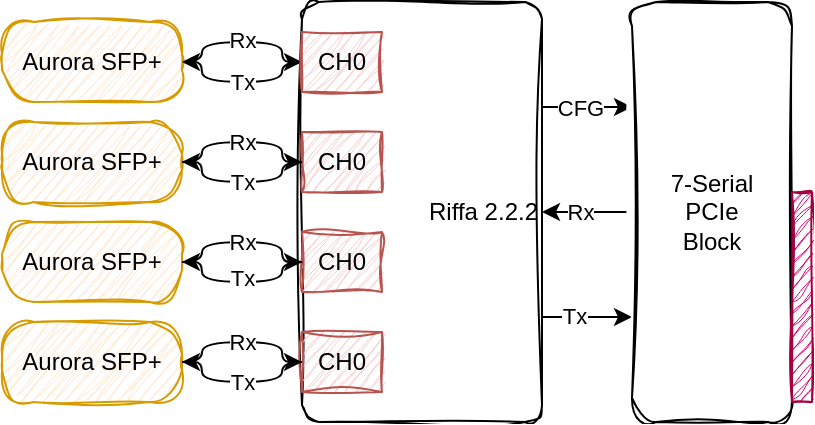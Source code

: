 <mxfile version="21.1.1" type="github">
  <diagram name="第 1 页" id="8UKoiJLF2XrYSblzUCx-">
    <mxGraphModel dx="574" dy="322" grid="1" gridSize="5" guides="1" tooltips="1" connect="1" arrows="1" fold="1" page="1" pageScale="1" pageWidth="827" pageHeight="1169" math="0" shadow="0">
      <root>
        <mxCell id="0" />
        <mxCell id="1" parent="0" />
        <mxCell id="ZF9yERemOdNbc93kWYxl-23" style="edgeStyle=orthogonalEdgeStyle;curved=1;rounded=0;orthogonalLoop=1;jettySize=auto;html=1;exitX=1;exitY=0.5;exitDx=0;exitDy=0;entryX=0;entryY=0.5;entryDx=0;entryDy=0;" edge="1" parent="1" source="ZF9yERemOdNbc93kWYxl-1" target="ZF9yERemOdNbc93kWYxl-6">
          <mxGeometry relative="1" as="geometry">
            <Array as="points">
              <mxPoint x="290" y="250" />
              <mxPoint x="290" y="240" />
              <mxPoint x="330" y="240" />
              <mxPoint x="330" y="250" />
            </Array>
          </mxGeometry>
        </mxCell>
        <mxCell id="ZF9yERemOdNbc93kWYxl-31" value="Rx" style="edgeLabel;html=1;align=center;verticalAlign=middle;resizable=0;points=[];" vertex="1" connectable="0" parent="ZF9yERemOdNbc93kWYxl-23">
          <mxGeometry x="-0.17" y="1" relative="1" as="geometry">
            <mxPoint x="7" as="offset" />
          </mxGeometry>
        </mxCell>
        <mxCell id="ZF9yERemOdNbc93kWYxl-1" value="Aurora SFP+" style="rounded=1;whiteSpace=wrap;html=1;arcSize=40;fillColor=#ffe6cc;strokeColor=#d79b00;sketch=1;curveFitting=1;jiggle=2;" vertex="1" parent="1">
          <mxGeometry x="190" y="230" width="90" height="40" as="geometry" />
        </mxCell>
        <mxCell id="ZF9yERemOdNbc93kWYxl-2" value="Aurora SFP+" style="rounded=1;whiteSpace=wrap;html=1;arcSize=40;fillColor=#ffe6cc;strokeColor=#d79b00;sketch=1;curveFitting=1;jiggle=2;" vertex="1" parent="1">
          <mxGeometry x="190" y="280" width="90" height="40" as="geometry" />
        </mxCell>
        <mxCell id="ZF9yERemOdNbc93kWYxl-3" value="Aurora SFP+" style="rounded=1;whiteSpace=wrap;html=1;arcSize=40;fillColor=#ffe6cc;strokeColor=#d79b00;sketch=1;curveFitting=1;jiggle=2;" vertex="1" parent="1">
          <mxGeometry x="190" y="330" width="90" height="40" as="geometry" />
        </mxCell>
        <mxCell id="ZF9yERemOdNbc93kWYxl-4" value="Aurora SFP+" style="rounded=1;whiteSpace=wrap;html=1;arcSize=40;fillColor=#ffe6cc;strokeColor=#d79b00;sketch=1;curveFitting=1;jiggle=2;" vertex="1" parent="1">
          <mxGeometry x="190" y="380" width="90" height="40" as="geometry" />
        </mxCell>
        <mxCell id="ZF9yERemOdNbc93kWYxl-13" style="edgeStyle=orthogonalEdgeStyle;rounded=0;orthogonalLoop=1;jettySize=auto;html=1;exitX=1;exitY=0.25;exitDx=0;exitDy=0;entryX=0;entryY=0.25;entryDx=0;entryDy=0;" edge="1" parent="1" source="ZF9yERemOdNbc93kWYxl-5" target="ZF9yERemOdNbc93kWYxl-12">
          <mxGeometry relative="1" as="geometry" />
        </mxCell>
        <mxCell id="ZF9yERemOdNbc93kWYxl-16" value="CFG" style="edgeLabel;html=1;align=center;verticalAlign=middle;resizable=0;points=[];" vertex="1" connectable="0" parent="ZF9yERemOdNbc93kWYxl-13">
          <mxGeometry x="-0.182" relative="1" as="geometry">
            <mxPoint as="offset" />
          </mxGeometry>
        </mxCell>
        <mxCell id="ZF9yERemOdNbc93kWYxl-15" style="edgeStyle=orthogonalEdgeStyle;rounded=0;orthogonalLoop=1;jettySize=auto;html=1;exitX=1;exitY=0.75;exitDx=0;exitDy=0;entryX=0;entryY=0.75;entryDx=0;entryDy=0;" edge="1" parent="1" source="ZF9yERemOdNbc93kWYxl-5" target="ZF9yERemOdNbc93kWYxl-12">
          <mxGeometry relative="1" as="geometry" />
        </mxCell>
        <mxCell id="ZF9yERemOdNbc93kWYxl-18" value="Tx" style="edgeLabel;html=1;align=center;verticalAlign=middle;resizable=0;points=[];" vertex="1" connectable="0" parent="ZF9yERemOdNbc93kWYxl-15">
          <mxGeometry x="-0.307" y="1" relative="1" as="geometry">
            <mxPoint as="offset" />
          </mxGeometry>
        </mxCell>
        <mxCell id="ZF9yERemOdNbc93kWYxl-5" value="&lt;div style=&quot;&quot;&gt;&lt;span style=&quot;background-color: initial;&quot;&gt;Riffa 2.2.2&lt;/span&gt;&lt;/div&gt;" style="rounded=1;whiteSpace=wrap;html=1;arcSize=7;align=right;sketch=1;curveFitting=1;jiggle=2;" vertex="1" parent="1">
          <mxGeometry x="340" y="220" width="120" height="210" as="geometry" />
        </mxCell>
        <mxCell id="ZF9yERemOdNbc93kWYxl-24" style="edgeStyle=orthogonalEdgeStyle;curved=1;rounded=0;orthogonalLoop=1;jettySize=auto;html=1;exitX=0;exitY=0.5;exitDx=0;exitDy=0;entryX=1;entryY=0.5;entryDx=0;entryDy=0;" edge="1" parent="1" source="ZF9yERemOdNbc93kWYxl-6" target="ZF9yERemOdNbc93kWYxl-1">
          <mxGeometry relative="1" as="geometry">
            <Array as="points">
              <mxPoint x="330" y="250" />
              <mxPoint x="330" y="260" />
              <mxPoint x="290" y="260" />
              <mxPoint x="290" y="250" />
            </Array>
          </mxGeometry>
        </mxCell>
        <mxCell id="ZF9yERemOdNbc93kWYxl-32" value="Tx" style="edgeLabel;html=1;align=center;verticalAlign=middle;resizable=0;points=[];" vertex="1" connectable="0" parent="ZF9yERemOdNbc93kWYxl-24">
          <mxGeometry x="-0.22" relative="1" as="geometry">
            <mxPoint x="-9" as="offset" />
          </mxGeometry>
        </mxCell>
        <mxCell id="ZF9yERemOdNbc93kWYxl-6" value="CH0" style="rounded=0;whiteSpace=wrap;html=1;fillColor=#f8cecc;strokeColor=#b85450;sketch=1;curveFitting=1;jiggle=2;" vertex="1" parent="1">
          <mxGeometry x="340" y="235" width="40" height="30" as="geometry" />
        </mxCell>
        <mxCell id="ZF9yERemOdNbc93kWYxl-7" value="CH0" style="rounded=0;whiteSpace=wrap;html=1;fillColor=#f8cecc;strokeColor=#b85450;sketch=1;curveFitting=1;jiggle=2;" vertex="1" parent="1">
          <mxGeometry x="340" y="285" width="40" height="30" as="geometry" />
        </mxCell>
        <mxCell id="ZF9yERemOdNbc93kWYxl-9" value="CH0" style="rounded=0;whiteSpace=wrap;html=1;fillColor=#f8cecc;strokeColor=#b85450;sketch=1;curveFitting=1;jiggle=2;" vertex="1" parent="1">
          <mxGeometry x="340" y="335" width="40" height="30" as="geometry" />
        </mxCell>
        <mxCell id="ZF9yERemOdNbc93kWYxl-10" value="CH0" style="rounded=0;whiteSpace=wrap;html=1;fillColor=#f8cecc;strokeColor=#b85450;sketch=1;curveFitting=1;jiggle=2;" vertex="1" parent="1">
          <mxGeometry x="340" y="385" width="40" height="30" as="geometry" />
        </mxCell>
        <mxCell id="ZF9yERemOdNbc93kWYxl-14" style="edgeStyle=orthogonalEdgeStyle;rounded=0;orthogonalLoop=1;jettySize=auto;html=1;exitX=0;exitY=0.5;exitDx=0;exitDy=0;entryX=1;entryY=0.5;entryDx=0;entryDy=0;" edge="1" parent="1" source="ZF9yERemOdNbc93kWYxl-12" target="ZF9yERemOdNbc93kWYxl-5">
          <mxGeometry relative="1" as="geometry" />
        </mxCell>
        <mxCell id="ZF9yERemOdNbc93kWYxl-17" value="Rx" style="edgeLabel;html=1;align=center;verticalAlign=middle;resizable=0;points=[];" vertex="1" connectable="0" parent="ZF9yERemOdNbc93kWYxl-14">
          <mxGeometry x="0.182" relative="1" as="geometry">
            <mxPoint as="offset" />
          </mxGeometry>
        </mxCell>
        <mxCell id="ZF9yERemOdNbc93kWYxl-12" value="7-Serial&lt;br&gt;PCIe&lt;br&gt;Block" style="rounded=1;whiteSpace=wrap;html=1;sketch=1;curveFitting=1;jiggle=2;" vertex="1" parent="1">
          <mxGeometry x="505" y="220" width="80" height="210" as="geometry" />
        </mxCell>
        <mxCell id="ZF9yERemOdNbc93kWYxl-19" value="" style="rounded=0;whiteSpace=wrap;html=1;sketch=1;curveFitting=1;jiggle=2;strokeColor=#A50040;fillColor=#d80073;fontColor=#ffffff;" vertex="1" parent="1">
          <mxGeometry x="585" y="315" width="10" height="105" as="geometry" />
        </mxCell>
        <mxCell id="ZF9yERemOdNbc93kWYxl-25" style="edgeStyle=orthogonalEdgeStyle;curved=1;rounded=0;orthogonalLoop=1;jettySize=auto;html=1;exitX=1;exitY=0.5;exitDx=0;exitDy=0;entryX=0;entryY=0.5;entryDx=0;entryDy=0;" edge="1" parent="1">
          <mxGeometry relative="1" as="geometry">
            <mxPoint x="280" y="300" as="sourcePoint" />
            <mxPoint x="340" y="300" as="targetPoint" />
            <Array as="points">
              <mxPoint x="290" y="300" />
              <mxPoint x="290" y="290" />
              <mxPoint x="330" y="290" />
              <mxPoint x="330" y="300" />
            </Array>
          </mxGeometry>
        </mxCell>
        <mxCell id="ZF9yERemOdNbc93kWYxl-33" value="Rx" style="edgeLabel;html=1;align=center;verticalAlign=middle;resizable=0;points=[];" vertex="1" connectable="0" parent="ZF9yERemOdNbc93kWYxl-25">
          <mxGeometry x="-0.26" relative="1" as="geometry">
            <mxPoint x="10" as="offset" />
          </mxGeometry>
        </mxCell>
        <mxCell id="ZF9yERemOdNbc93kWYxl-26" style="edgeStyle=orthogonalEdgeStyle;curved=1;rounded=0;orthogonalLoop=1;jettySize=auto;html=1;exitX=0;exitY=0.5;exitDx=0;exitDy=0;entryX=1;entryY=0.5;entryDx=0;entryDy=0;" edge="1" parent="1">
          <mxGeometry relative="1" as="geometry">
            <mxPoint x="340" y="300" as="sourcePoint" />
            <mxPoint x="280" y="300" as="targetPoint" />
            <Array as="points">
              <mxPoint x="330" y="300" />
              <mxPoint x="330" y="310" />
              <mxPoint x="290" y="310" />
              <mxPoint x="290" y="300" />
            </Array>
          </mxGeometry>
        </mxCell>
        <mxCell id="ZF9yERemOdNbc93kWYxl-34" value="Tx" style="edgeLabel;html=1;align=center;verticalAlign=middle;resizable=0;points=[];" vertex="1" connectable="0" parent="ZF9yERemOdNbc93kWYxl-26">
          <mxGeometry x="-0.29" relative="1" as="geometry">
            <mxPoint x="-12" as="offset" />
          </mxGeometry>
        </mxCell>
        <mxCell id="ZF9yERemOdNbc93kWYxl-27" style="edgeStyle=orthogonalEdgeStyle;curved=1;rounded=0;orthogonalLoop=1;jettySize=auto;html=1;exitX=1;exitY=0.5;exitDx=0;exitDy=0;entryX=0;entryY=0.5;entryDx=0;entryDy=0;" edge="1" parent="1">
          <mxGeometry relative="1" as="geometry">
            <mxPoint x="280" y="350" as="sourcePoint" />
            <mxPoint x="340" y="350" as="targetPoint" />
            <Array as="points">
              <mxPoint x="290" y="350" />
              <mxPoint x="290" y="340" />
              <mxPoint x="330" y="340" />
              <mxPoint x="330" y="350" />
            </Array>
          </mxGeometry>
        </mxCell>
        <mxCell id="ZF9yERemOdNbc93kWYxl-35" value="Rx" style="edgeLabel;html=1;align=center;verticalAlign=middle;resizable=0;points=[];" vertex="1" connectable="0" parent="ZF9yERemOdNbc93kWYxl-27">
          <mxGeometry x="-0.3" relative="1" as="geometry">
            <mxPoint x="12" as="offset" />
          </mxGeometry>
        </mxCell>
        <mxCell id="ZF9yERemOdNbc93kWYxl-28" style="edgeStyle=orthogonalEdgeStyle;curved=1;rounded=0;orthogonalLoop=1;jettySize=auto;html=1;exitX=0;exitY=0.5;exitDx=0;exitDy=0;entryX=1;entryY=0.5;entryDx=0;entryDy=0;" edge="1" parent="1">
          <mxGeometry relative="1" as="geometry">
            <mxPoint x="340" y="350" as="sourcePoint" />
            <mxPoint x="280" y="350" as="targetPoint" />
            <Array as="points">
              <mxPoint x="330" y="350" />
              <mxPoint x="330" y="360" />
              <mxPoint x="290" y="360" />
              <mxPoint x="290" y="350" />
            </Array>
          </mxGeometry>
        </mxCell>
        <mxCell id="ZF9yERemOdNbc93kWYxl-36" value="Tx" style="edgeLabel;html=1;align=center;verticalAlign=middle;resizable=0;points=[];" vertex="1" connectable="0" parent="ZF9yERemOdNbc93kWYxl-28">
          <mxGeometry x="-0.29" y="-2" relative="1" as="geometry">
            <mxPoint x="-12" as="offset" />
          </mxGeometry>
        </mxCell>
        <mxCell id="ZF9yERemOdNbc93kWYxl-29" style="edgeStyle=orthogonalEdgeStyle;curved=1;rounded=0;orthogonalLoop=1;jettySize=auto;html=1;exitX=1;exitY=0.5;exitDx=0;exitDy=0;entryX=0;entryY=0.5;entryDx=0;entryDy=0;" edge="1" parent="1">
          <mxGeometry relative="1" as="geometry">
            <mxPoint x="280" y="400" as="sourcePoint" />
            <mxPoint x="340" y="400" as="targetPoint" />
            <Array as="points">
              <mxPoint x="290" y="400" />
              <mxPoint x="290" y="390" />
              <mxPoint x="330" y="390" />
              <mxPoint x="330" y="400" />
            </Array>
          </mxGeometry>
        </mxCell>
        <mxCell id="ZF9yERemOdNbc93kWYxl-37" value="Rx" style="edgeLabel;html=1;align=center;verticalAlign=middle;resizable=0;points=[];" vertex="1" connectable="0" parent="ZF9yERemOdNbc93kWYxl-29">
          <mxGeometry x="-0.31" relative="1" as="geometry">
            <mxPoint x="12" as="offset" />
          </mxGeometry>
        </mxCell>
        <mxCell id="ZF9yERemOdNbc93kWYxl-30" style="edgeStyle=orthogonalEdgeStyle;curved=1;rounded=0;orthogonalLoop=1;jettySize=auto;html=1;exitX=0;exitY=0.5;exitDx=0;exitDy=0;entryX=1;entryY=0.5;entryDx=0;entryDy=0;" edge="1" parent="1">
          <mxGeometry relative="1" as="geometry">
            <mxPoint x="340" y="400" as="sourcePoint" />
            <mxPoint x="280" y="400" as="targetPoint" />
            <Array as="points">
              <mxPoint x="330" y="400" />
              <mxPoint x="330" y="410" />
              <mxPoint x="290" y="410" />
              <mxPoint x="290" y="400" />
            </Array>
          </mxGeometry>
        </mxCell>
        <mxCell id="ZF9yERemOdNbc93kWYxl-38" value="Tx" style="edgeLabel;html=1;align=center;verticalAlign=middle;resizable=0;points=[];" vertex="1" connectable="0" parent="ZF9yERemOdNbc93kWYxl-30">
          <mxGeometry x="-0.24" relative="1" as="geometry">
            <mxPoint x="-10" as="offset" />
          </mxGeometry>
        </mxCell>
      </root>
    </mxGraphModel>
  </diagram>
</mxfile>
